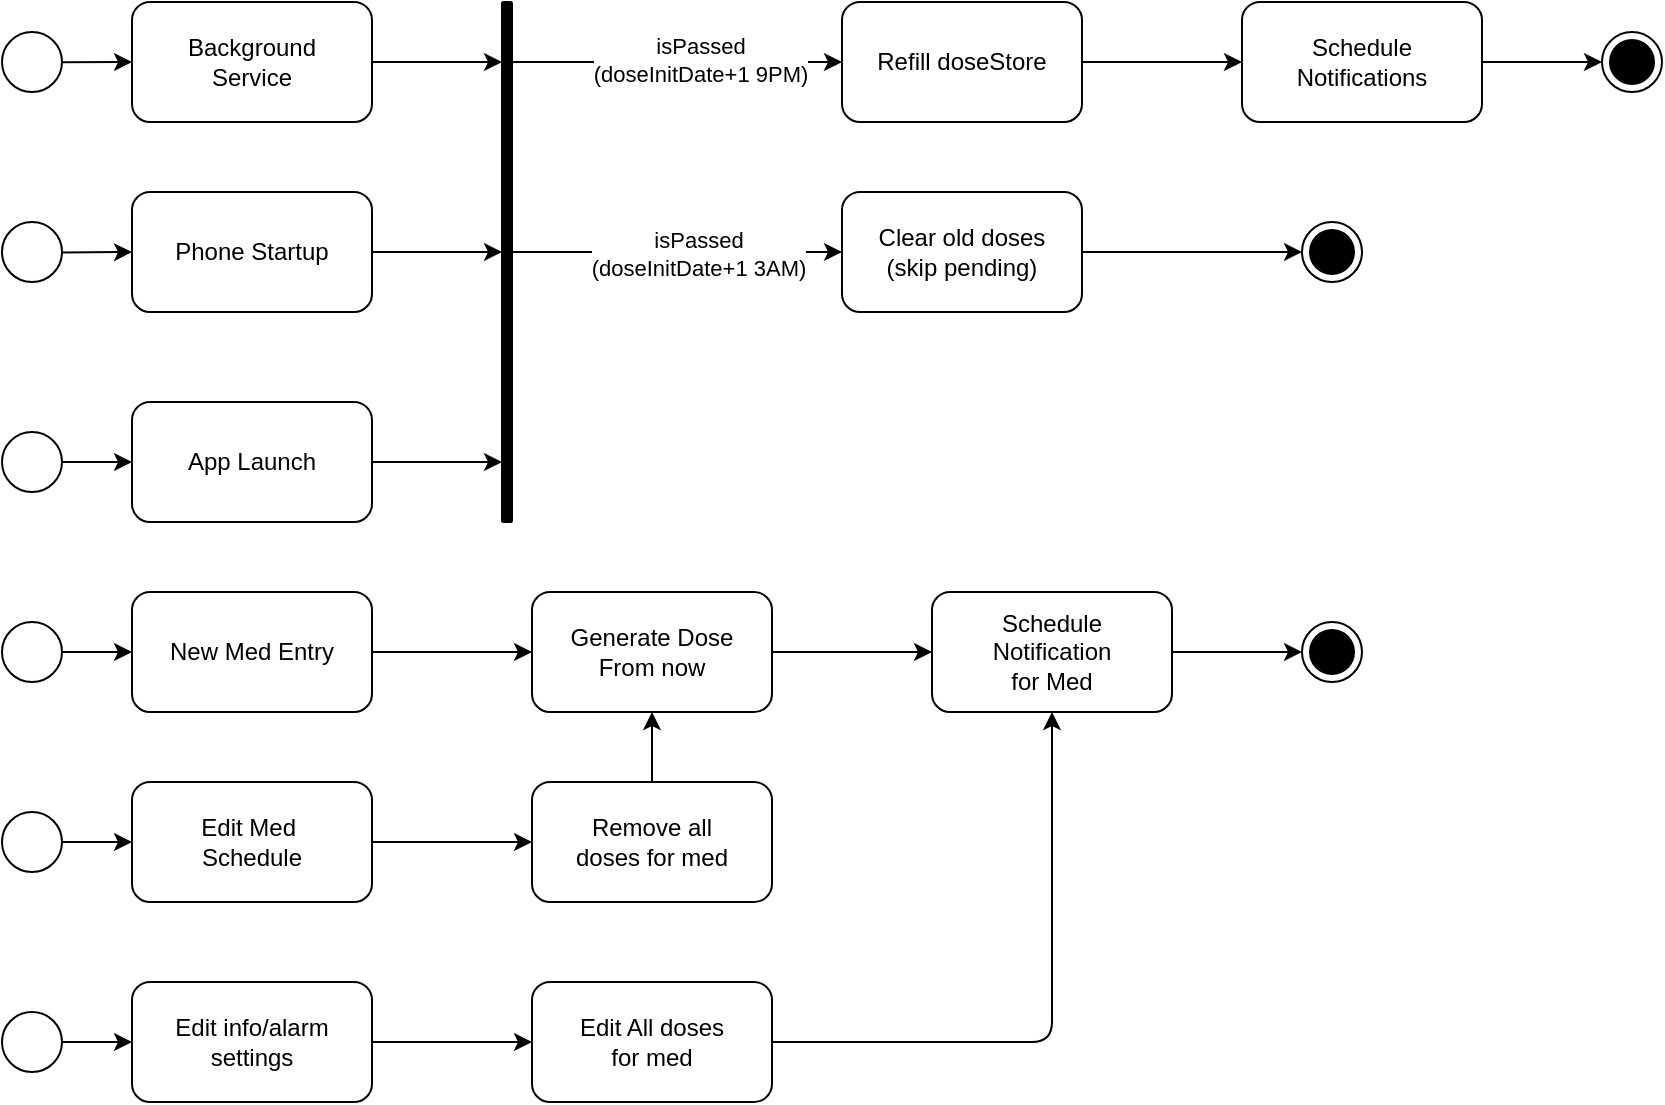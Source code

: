 <mxfile>
    <diagram id="ITOIDC2_aDeneG0i0kby" name="Page-1">
        <mxGraphModel dx="1274" dy="954" grid="1" gridSize="10" guides="1" tooltips="1" connect="1" arrows="1" fold="1" page="1" pageScale="1" pageWidth="1654" pageHeight="1169" background="none" math="0" shadow="0">
            <root>
                <mxCell id="0"/>
                <mxCell id="1" parent="0"/>
                <mxCell id="52" value="" style="edgeStyle=none;rounded=1;html=1;" parent="1" source="48" target="51" edge="1">
                    <mxGeometry relative="1" as="geometry"/>
                </mxCell>
                <mxCell id="48" value="" style="ellipse;fillColor=none;rounded=1;" parent="1" vertex="1">
                    <mxGeometry x="420" y="375" width="30" height="30" as="geometry"/>
                </mxCell>
                <mxCell id="63" value="" style="edgeStyle=none;rounded=1;html=1;" parent="1" source="51" target="62" edge="1">
                    <mxGeometry relative="1" as="geometry"/>
                </mxCell>
                <mxCell id="51" value="Background&lt;br&gt;Service" style="whiteSpace=wrap;html=1;fillColor=none;rounded=1;" parent="1" vertex="1">
                    <mxGeometry x="485" y="360" width="120" height="60" as="geometry"/>
                </mxCell>
                <mxCell id="53" value="" style="edgeStyle=none;rounded=1;html=1;" parent="1" source="54" target="55" edge="1">
                    <mxGeometry relative="1" as="geometry"/>
                </mxCell>
                <mxCell id="54" value="" style="ellipse;fillColor=none;rounded=1;" parent="1" vertex="1">
                    <mxGeometry x="420" y="470" width="30" height="30" as="geometry"/>
                </mxCell>
                <mxCell id="64" value="" style="edgeStyle=none;rounded=1;html=1;" parent="1" source="55" target="62" edge="1">
                    <mxGeometry relative="1" as="geometry"/>
                </mxCell>
                <mxCell id="55" value="Phone Startup" style="whiteSpace=wrap;html=1;fillColor=none;rounded=1;" parent="1" vertex="1">
                    <mxGeometry x="485" y="455" width="120" height="60" as="geometry"/>
                </mxCell>
                <mxCell id="56" value="" style="edgeStyle=none;rounded=1;html=1;" parent="1" source="57" target="58" edge="1">
                    <mxGeometry relative="1" as="geometry"/>
                </mxCell>
                <mxCell id="57" value="" style="ellipse;fillColor=none;rounded=1;" parent="1" vertex="1">
                    <mxGeometry x="420" y="575" width="30" height="30" as="geometry"/>
                </mxCell>
                <mxCell id="99" value="" style="edgeStyle=none;html=1;" parent="1" source="58" target="62" edge="1">
                    <mxGeometry relative="1" as="geometry"/>
                </mxCell>
                <mxCell id="58" value="App Launch" style="whiteSpace=wrap;html=1;fillColor=none;rounded=1;" parent="1" vertex="1">
                    <mxGeometry x="485" y="560" width="120" height="60" as="geometry"/>
                </mxCell>
                <mxCell id="59" value="" style="edgeStyle=none;rounded=1;html=1;" parent="1" source="60" target="61" edge="1">
                    <mxGeometry relative="1" as="geometry"/>
                </mxCell>
                <mxCell id="60" value="" style="ellipse;fillColor=none;rounded=1;" parent="1" vertex="1">
                    <mxGeometry x="420" y="670" width="30" height="30" as="geometry"/>
                </mxCell>
                <mxCell id="101" value="" style="edgeStyle=none;html=1;" parent="1" source="61" target="100" edge="1">
                    <mxGeometry relative="1" as="geometry"/>
                </mxCell>
                <mxCell id="61" value="New Med Entry" style="whiteSpace=wrap;html=1;fillColor=none;rounded=1;" parent="1" vertex="1">
                    <mxGeometry x="485" y="655" width="120" height="60" as="geometry"/>
                </mxCell>
                <mxCell id="75" value="" style="edgeStyle=none;html=1;entryX=0;entryY=0.5;entryDx=0;entryDy=0;" parent="1" source="62" target="74" edge="1">
                    <mxGeometry relative="1" as="geometry"/>
                </mxCell>
                <mxCell id="78" value="isPassed&lt;br&gt;(doseInitDate+1 9PM)" style="edgeLabel;html=1;align=center;verticalAlign=middle;resizable=0;points=[];" parent="75" vertex="1" connectable="0">
                    <mxGeometry x="0.136" y="1" relative="1" as="geometry">
                        <mxPoint as="offset"/>
                    </mxGeometry>
                </mxCell>
                <mxCell id="77" value="" style="edgeStyle=none;html=1;entryX=0;entryY=0.5;entryDx=0;entryDy=0;" parent="1" source="62" target="76" edge="1">
                    <mxGeometry relative="1" as="geometry"/>
                </mxCell>
                <mxCell id="79" value="isPassed&lt;br&gt;(doseInitDate+1 3AM)" style="edgeLabel;html=1;align=center;verticalAlign=middle;resizable=0;points=[];" parent="77" vertex="1" connectable="0">
                    <mxGeometry x="0.127" y="-1" relative="1" as="geometry">
                        <mxPoint as="offset"/>
                    </mxGeometry>
                </mxCell>
                <mxCell id="62" value="" style="html=1;points=[];perimeter=orthogonalPerimeter;fillColor=strokeColor;rounded=1;" parent="1" vertex="1">
                    <mxGeometry x="670" y="360" width="5" height="260" as="geometry"/>
                </mxCell>
                <mxCell id="93" value="" style="edgeStyle=none;html=1;" parent="1" source="74" target="92" edge="1">
                    <mxGeometry relative="1" as="geometry"/>
                </mxCell>
                <mxCell id="74" value="Refill doseStore" style="whiteSpace=wrap;html=1;fillColor=none;rounded=1;" parent="1" vertex="1">
                    <mxGeometry x="840" y="360" width="120" height="60" as="geometry"/>
                </mxCell>
                <mxCell id="81" value="" style="edgeStyle=none;html=1;" parent="1" source="76" target="82" edge="1">
                    <mxGeometry relative="1" as="geometry">
                        <mxPoint x="1060" y="485" as="targetPoint"/>
                    </mxGeometry>
                </mxCell>
                <mxCell id="76" value="Clear old doses&lt;br&gt;(skip pending)" style="whiteSpace=wrap;html=1;fillColor=none;rounded=1;" parent="1" vertex="1">
                    <mxGeometry x="840" y="455" width="120" height="60" as="geometry"/>
                </mxCell>
                <mxCell id="82" value="" style="ellipse;html=1;shape=endState;fillColor=strokeColor;" parent="1" vertex="1">
                    <mxGeometry x="1070" y="470" width="30" height="30" as="geometry"/>
                </mxCell>
                <mxCell id="96" value="" style="edgeStyle=none;html=1;" parent="1" source="92" target="94" edge="1">
                    <mxGeometry relative="1" as="geometry"/>
                </mxCell>
                <mxCell id="92" value="Schedule &lt;br&gt;Notifications" style="whiteSpace=wrap;html=1;fillColor=none;rounded=1;" parent="1" vertex="1">
                    <mxGeometry x="1040" y="360" width="120" height="60" as="geometry"/>
                </mxCell>
                <mxCell id="94" value="" style="ellipse;html=1;shape=endState;fillColor=strokeColor;" parent="1" vertex="1">
                    <mxGeometry x="1220" y="375" width="30" height="30" as="geometry"/>
                </mxCell>
                <mxCell id="103" value="" style="edgeStyle=none;html=1;" parent="1" source="100" target="102" edge="1">
                    <mxGeometry relative="1" as="geometry"/>
                </mxCell>
                <mxCell id="100" value="Generate Dose&lt;br&gt;From now" style="whiteSpace=wrap;html=1;fillColor=none;rounded=1;" parent="1" vertex="1">
                    <mxGeometry x="685" y="655" width="120" height="60" as="geometry"/>
                </mxCell>
                <mxCell id="105" value="" style="edgeStyle=none;html=1;" parent="1" source="102" target="104" edge="1">
                    <mxGeometry relative="1" as="geometry"/>
                </mxCell>
                <mxCell id="102" value="Schedule&lt;br&gt;Notification&lt;br&gt;for Med" style="whiteSpace=wrap;html=1;fillColor=none;rounded=1;" parent="1" vertex="1">
                    <mxGeometry x="885" y="655" width="120" height="60" as="geometry"/>
                </mxCell>
                <mxCell id="104" value="" style="ellipse;html=1;shape=endState;fillColor=strokeColor;" parent="1" vertex="1">
                    <mxGeometry x="1070" y="670" width="30" height="30" as="geometry"/>
                </mxCell>
                <mxCell id="108" value="" style="edgeStyle=none;html=1;" parent="1" source="106" target="107" edge="1">
                    <mxGeometry relative="1" as="geometry"/>
                </mxCell>
                <mxCell id="106" value="" style="ellipse;fillColor=none;rounded=1;" parent="1" vertex="1">
                    <mxGeometry x="420" y="765" width="30" height="30" as="geometry"/>
                </mxCell>
                <mxCell id="112" value="" style="edgeStyle=none;html=1;" parent="1" source="107" target="111" edge="1">
                    <mxGeometry relative="1" as="geometry"/>
                </mxCell>
                <mxCell id="107" value="Edit Med&amp;nbsp;&lt;br&gt;Schedule" style="whiteSpace=wrap;html=1;fillColor=none;rounded=1;" parent="1" vertex="1">
                    <mxGeometry x="485" y="750" width="120" height="60" as="geometry"/>
                </mxCell>
                <mxCell id="113" value="" style="edgeStyle=none;html=1;" parent="1" source="111" target="100" edge="1">
                    <mxGeometry relative="1" as="geometry"/>
                </mxCell>
                <mxCell id="111" value="Remove all&lt;br&gt;doses for med" style="whiteSpace=wrap;html=1;fillColor=none;rounded=1;" parent="1" vertex="1">
                    <mxGeometry x="685" y="750" width="120" height="60" as="geometry"/>
                </mxCell>
                <mxCell id="114" value="" style="edgeStyle=none;html=1;" parent="1" source="115" target="116" edge="1">
                    <mxGeometry relative="1" as="geometry"/>
                </mxCell>
                <mxCell id="115" value="" style="ellipse;fillColor=none;rounded=1;" parent="1" vertex="1">
                    <mxGeometry x="420" y="865" width="30" height="30" as="geometry"/>
                </mxCell>
                <mxCell id="118" value="" style="edgeStyle=none;html=1;" parent="1" source="116" target="117" edge="1">
                    <mxGeometry relative="1" as="geometry"/>
                </mxCell>
                <mxCell id="116" value="Edit info/alarm settings" style="whiteSpace=wrap;html=1;fillColor=none;rounded=1;" parent="1" vertex="1">
                    <mxGeometry x="485" y="850" width="120" height="60" as="geometry"/>
                </mxCell>
                <mxCell id="119" style="edgeStyle=none;html=1;entryX=0.5;entryY=1;entryDx=0;entryDy=0;" parent="1" source="117" target="102" edge="1">
                    <mxGeometry relative="1" as="geometry">
                        <mxPoint x="950" y="880" as="targetPoint"/>
                        <Array as="points">
                            <mxPoint x="945" y="880"/>
                        </Array>
                    </mxGeometry>
                </mxCell>
                <mxCell id="117" value="Edit All doses&lt;br&gt;for med" style="whiteSpace=wrap;html=1;fillColor=none;rounded=1;" parent="1" vertex="1">
                    <mxGeometry x="685" y="850" width="120" height="60" as="geometry"/>
                </mxCell>
            </root>
        </mxGraphModel>
    </diagram>
</mxfile>